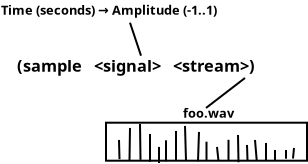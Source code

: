 <?xml version="1.0" encoding="UTF-8"?>
<dia:diagram xmlns:dia="http://www.lysator.liu.se/~alla/dia/">
  <dia:layer name="Background" visible="true" active="true">
    <dia:object type="Standard - Text" version="1" id="O0">
      <dia:attribute name="obj_pos">
        <dia:point val="2.55,7.8"/>
      </dia:attribute>
      <dia:attribute name="obj_bb">
        <dia:rectangle val="2.55,7.04;17.065,7.992"/>
      </dia:attribute>
      <dia:attribute name="text">
        <dia:composite type="text">
          <dia:attribute name="string">
            <dia:string>#(sample   &lt;signal&gt;   &lt;stream&gt;)#</dia:string>
          </dia:attribute>
          <dia:attribute name="font">
            <dia:font family="sans" style="80" name="Helvetica-Bold"/>
          </dia:attribute>
          <dia:attribute name="height">
            <dia:real val="1.022"/>
          </dia:attribute>
          <dia:attribute name="pos">
            <dia:point val="2.55,7.8"/>
          </dia:attribute>
          <dia:attribute name="color">
            <dia:color val="#000000"/>
          </dia:attribute>
          <dia:attribute name="alignment">
            <dia:enum val="0"/>
          </dia:attribute>
        </dia:composite>
      </dia:attribute>
      <dia:attribute name="valign">
        <dia:enum val="3"/>
      </dia:attribute>
    </dia:object>
    <dia:object type="Standard - Text" version="1" id="O1">
      <dia:attribute name="obj_pos">
        <dia:point val="6.9,7.65"/>
      </dia:attribute>
      <dia:attribute name="obj_bb">
        <dia:rectangle val="6.9,7.055;6.9,7.8"/>
      </dia:attribute>
      <dia:attribute name="text">
        <dia:composite type="text">
          <dia:attribute name="string">
            <dia:string>##</dia:string>
          </dia:attribute>
          <dia:attribute name="font">
            <dia:font family="sans" style="80" name="Helvetica-Bold"/>
          </dia:attribute>
          <dia:attribute name="height">
            <dia:real val="0.8"/>
          </dia:attribute>
          <dia:attribute name="pos">
            <dia:point val="6.9,7.65"/>
          </dia:attribute>
          <dia:attribute name="color">
            <dia:color val="#000000"/>
          </dia:attribute>
          <dia:attribute name="alignment">
            <dia:enum val="0"/>
          </dia:attribute>
        </dia:composite>
      </dia:attribute>
      <dia:attribute name="valign">
        <dia:enum val="3"/>
      </dia:attribute>
    </dia:object>
    <dia:object type="Standard - Line" version="0" id="O2">
      <dia:attribute name="obj_pos">
        <dia:point val="8.75,7"/>
      </dia:attribute>
      <dia:attribute name="obj_bb">
        <dia:rectangle val="8.137,5.287;8.813,7.063"/>
      </dia:attribute>
      <dia:attribute name="conn_endpoints">
        <dia:point val="8.75,7"/>
        <dia:point val="8.2,5.35"/>
      </dia:attribute>
      <dia:attribute name="numcp">
        <dia:int val="1"/>
      </dia:attribute>
      <dia:attribute name="line_width">
        <dia:real val="0.1"/>
      </dia:attribute>
    </dia:object>
    <dia:object type="Standard - Text" version="1" id="O3">
      <dia:attribute name="obj_pos">
        <dia:point val="1.75,4.95"/>
      </dia:attribute>
      <dia:attribute name="obj_bb">
        <dia:rectangle val="1.75,4.355;14.387,5.1"/>
      </dia:attribute>
      <dia:attribute name="text">
        <dia:composite type="text">
          <dia:attribute name="string">
            <dia:string>#Time (seconds) → Amplitude (-1..1)#</dia:string>
          </dia:attribute>
          <dia:attribute name="font">
            <dia:font family="sans" style="80" name="Helvetica-Bold"/>
          </dia:attribute>
          <dia:attribute name="height">
            <dia:real val="0.8"/>
          </dia:attribute>
          <dia:attribute name="pos">
            <dia:point val="1.75,4.95"/>
          </dia:attribute>
          <dia:attribute name="color">
            <dia:color val="#000000"/>
          </dia:attribute>
          <dia:attribute name="alignment">
            <dia:enum val="0"/>
          </dia:attribute>
        </dia:composite>
      </dia:attribute>
      <dia:attribute name="valign">
        <dia:enum val="3"/>
      </dia:attribute>
    </dia:object>
    <dia:object type="Standard - Text" version="1" id="O4">
      <dia:attribute name="obj_pos">
        <dia:point val="10.85,10.1"/>
      </dia:attribute>
      <dia:attribute name="obj_bb">
        <dia:rectangle val="10.85,9.505;13.693,10.25"/>
      </dia:attribute>
      <dia:attribute name="text">
        <dia:composite type="text">
          <dia:attribute name="string">
            <dia:string>#foo.wav#</dia:string>
          </dia:attribute>
          <dia:attribute name="font">
            <dia:font family="sans" style="80" name="Helvetica-Bold"/>
          </dia:attribute>
          <dia:attribute name="height">
            <dia:real val="0.8"/>
          </dia:attribute>
          <dia:attribute name="pos">
            <dia:point val="10.85,10.1"/>
          </dia:attribute>
          <dia:attribute name="color">
            <dia:color val="#000000"/>
          </dia:attribute>
          <dia:attribute name="alignment">
            <dia:enum val="0"/>
          </dia:attribute>
        </dia:composite>
      </dia:attribute>
      <dia:attribute name="valign">
        <dia:enum val="3"/>
      </dia:attribute>
    </dia:object>
    <dia:object type="Flowchart - Box" version="0" id="O5">
      <dia:attribute name="obj_pos">
        <dia:point val="7,10.35"/>
      </dia:attribute>
      <dia:attribute name="obj_bb">
        <dia:rectangle val="6.95,10.3;17.1,12.3"/>
      </dia:attribute>
      <dia:attribute name="elem_corner">
        <dia:point val="7,10.35"/>
      </dia:attribute>
      <dia:attribute name="elem_width">
        <dia:real val="10.05"/>
      </dia:attribute>
      <dia:attribute name="elem_height">
        <dia:real val="1.9"/>
      </dia:attribute>
      <dia:attribute name="border_width">
        <dia:real val="0.1"/>
      </dia:attribute>
      <dia:attribute name="show_background">
        <dia:boolean val="true"/>
      </dia:attribute>
      <dia:attribute name="padding">
        <dia:real val="0.5"/>
      </dia:attribute>
      <dia:attribute name="text">
        <dia:composite type="text">
          <dia:attribute name="string">
            <dia:string>##</dia:string>
          </dia:attribute>
          <dia:attribute name="font">
            <dia:font family="sans" style="0" name="Helvetica"/>
          </dia:attribute>
          <dia:attribute name="height">
            <dia:real val="0.8"/>
          </dia:attribute>
          <dia:attribute name="pos">
            <dia:point val="12.025,11.495"/>
          </dia:attribute>
          <dia:attribute name="color">
            <dia:color val="#000000"/>
          </dia:attribute>
          <dia:attribute name="alignment">
            <dia:enum val="1"/>
          </dia:attribute>
        </dia:composite>
      </dia:attribute>
    </dia:object>
    <dia:object type="Standard - Line" version="0" id="O6">
      <dia:attribute name="obj_pos">
        <dia:point val="10.5,10.762"/>
      </dia:attribute>
      <dia:attribute name="obj_bb">
        <dia:rectangle val="10.45,10.713;10.55,12.3"/>
      </dia:attribute>
      <dia:attribute name="conn_endpoints">
        <dia:point val="10.5,10.762"/>
        <dia:point val="10.5,12.25"/>
      </dia:attribute>
      <dia:attribute name="numcp">
        <dia:int val="1"/>
      </dia:attribute>
      <dia:attribute name="line_width">
        <dia:real val="0.1"/>
      </dia:attribute>
    </dia:object>
    <dia:object type="Standard - Line" version="0" id="O7">
      <dia:attribute name="obj_pos">
        <dia:point val="11.65,10.812"/>
      </dia:attribute>
      <dia:attribute name="obj_bb">
        <dia:rectangle val="11.548,10.761;11.702,12.332"/>
      </dia:attribute>
      <dia:attribute name="conn_endpoints">
        <dia:point val="11.65,10.812"/>
        <dia:point val="11.6,12.28"/>
      </dia:attribute>
      <dia:attribute name="numcp">
        <dia:int val="1"/>
      </dia:attribute>
      <dia:attribute name="line_width">
        <dia:real val="0.1"/>
      </dia:attribute>
    </dia:object>
    <dia:object type="Standard - Line" version="0" id="O8">
      <dia:attribute name="obj_pos">
        <dia:point val="10.95,10.512"/>
      </dia:attribute>
      <dia:attribute name="obj_bb">
        <dia:rectangle val="10.899,10.461;11.051,12.291"/>
      </dia:attribute>
      <dia:attribute name="conn_endpoints">
        <dia:point val="10.95,10.512"/>
        <dia:point val="11,12.24"/>
      </dia:attribute>
      <dia:attribute name="numcp">
        <dia:int val="1"/>
      </dia:attribute>
      <dia:attribute name="line_width">
        <dia:real val="0.1"/>
      </dia:attribute>
    </dia:object>
    <dia:object type="Standard - Line" version="0" id="O9">
      <dia:attribute name="obj_pos">
        <dia:point val="12.025,11.3"/>
      </dia:attribute>
      <dia:attribute name="obj_bb">
        <dia:rectangle val="11.975,11.25;12.075,12.3"/>
      </dia:attribute>
      <dia:attribute name="conn_endpoints">
        <dia:point val="12.025,11.3"/>
        <dia:point val="12.025,12.25"/>
      </dia:attribute>
      <dia:attribute name="numcp">
        <dia:int val="1"/>
      </dia:attribute>
      <dia:attribute name="line_width">
        <dia:real val="0.1"/>
      </dia:attribute>
      <dia:connections>
        <dia:connection handle="0" to="O5" connection="16"/>
        <dia:connection handle="1" to="O5" connection="13"/>
      </dia:connections>
    </dia:object>
    <dia:object type="Standard - Line" version="0" id="O10">
      <dia:attribute name="obj_pos">
        <dia:point val="13.125,11.205"/>
      </dia:attribute>
      <dia:attribute name="obj_bb">
        <dia:rectangle val="13.075,11.155;13.175,12.305"/>
      </dia:attribute>
      <dia:attribute name="conn_endpoints">
        <dia:point val="13.125,11.205"/>
        <dia:point val="13.125,12.255"/>
      </dia:attribute>
      <dia:attribute name="numcp">
        <dia:int val="1"/>
      </dia:attribute>
      <dia:attribute name="line_width">
        <dia:real val="0.1"/>
      </dia:attribute>
    </dia:object>
    <dia:object type="Standard - Line" version="0" id="O11">
      <dia:attribute name="obj_pos">
        <dia:point val="12.55,11.562"/>
      </dia:attribute>
      <dia:attribute name="obj_bb">
        <dia:rectangle val="12.495,11.508;12.68,12.32"/>
      </dia:attribute>
      <dia:attribute name="conn_endpoints">
        <dia:point val="12.55,11.562"/>
        <dia:point val="12.625,12.265"/>
      </dia:attribute>
      <dia:attribute name="numcp">
        <dia:int val="1"/>
      </dia:attribute>
      <dia:attribute name="line_width">
        <dia:real val="0.1"/>
      </dia:attribute>
    </dia:object>
    <dia:object type="Standard - Line" version="0" id="O12">
      <dia:attribute name="obj_pos">
        <dia:point val="7.65,11.213"/>
      </dia:attribute>
      <dia:attribute name="obj_bb">
        <dia:rectangle val="7.599,11.161;7.726,12.226"/>
      </dia:attribute>
      <dia:attribute name="conn_endpoints">
        <dia:point val="7.65,11.213"/>
        <dia:point val="7.675,12.175"/>
      </dia:attribute>
      <dia:attribute name="numcp">
        <dia:int val="1"/>
      </dia:attribute>
      <dia:attribute name="line_width">
        <dia:real val="0.1"/>
      </dia:attribute>
    </dia:object>
    <dia:object type="Standard - Line" version="0" id="O13">
      <dia:attribute name="obj_pos">
        <dia:point val="8.7,10.412"/>
      </dia:attribute>
      <dia:attribute name="obj_bb">
        <dia:rectangle val="8.649,10.362;8.776,12.256"/>
      </dia:attribute>
      <dia:attribute name="conn_endpoints">
        <dia:point val="8.7,10.412"/>
        <dia:point val="8.725,12.205"/>
      </dia:attribute>
      <dia:attribute name="numcp">
        <dia:int val="1"/>
      </dia:attribute>
      <dia:attribute name="line_width">
        <dia:real val="0.1"/>
      </dia:attribute>
    </dia:object>
    <dia:object type="Standard - Line" version="0" id="O14">
      <dia:attribute name="obj_pos">
        <dia:point val="8.2,10.613"/>
      </dia:attribute>
      <dia:attribute name="obj_bb">
        <dia:rectangle val="8.124,10.562;8.251,12.266"/>
      </dia:attribute>
      <dia:attribute name="conn_endpoints">
        <dia:point val="8.2,10.613"/>
        <dia:point val="8.175,12.215"/>
      </dia:attribute>
      <dia:attribute name="numcp">
        <dia:int val="1"/>
      </dia:attribute>
      <dia:attribute name="line_width">
        <dia:real val="0.1"/>
      </dia:attribute>
    </dia:object>
    <dia:object type="Standard - Line" version="0" id="O15">
      <dia:attribute name="obj_pos">
        <dia:point val="9.2,10.912"/>
      </dia:attribute>
      <dia:attribute name="obj_bb">
        <dia:rectangle val="9.15,10.863;9.25,12.35"/>
      </dia:attribute>
      <dia:attribute name="conn_endpoints">
        <dia:point val="9.2,10.912"/>
        <dia:point val="9.2,12.3"/>
      </dia:attribute>
      <dia:attribute name="numcp">
        <dia:int val="1"/>
      </dia:attribute>
      <dia:attribute name="line_width">
        <dia:real val="0.1"/>
      </dia:attribute>
    </dia:object>
    <dia:object type="Standard - Line" version="0" id="O16">
      <dia:attribute name="obj_pos">
        <dia:point val="10,11.23"/>
      </dia:attribute>
      <dia:attribute name="obj_bb">
        <dia:rectangle val="9.95,11.18;10.05,12.33"/>
      </dia:attribute>
      <dia:attribute name="conn_endpoints">
        <dia:point val="10,11.23"/>
        <dia:point val="10,12.28"/>
      </dia:attribute>
      <dia:attribute name="numcp">
        <dia:int val="1"/>
      </dia:attribute>
      <dia:attribute name="line_width">
        <dia:real val="0.1"/>
      </dia:attribute>
    </dia:object>
    <dia:object type="Standard - Line" version="0" id="O17">
      <dia:attribute name="obj_pos">
        <dia:point val="9.65,11.562"/>
      </dia:attribute>
      <dia:attribute name="obj_bb">
        <dia:rectangle val="9.6,11.512;9.7,12.412"/>
      </dia:attribute>
      <dia:attribute name="conn_endpoints">
        <dia:point val="9.65,11.562"/>
        <dia:point val="9.65,12.363"/>
      </dia:attribute>
      <dia:attribute name="numcp">
        <dia:int val="1"/>
      </dia:attribute>
      <dia:attribute name="line_width">
        <dia:real val="0.1"/>
      </dia:attribute>
    </dia:object>
    <dia:object type="Standard - Line" version="0" id="O18">
      <dia:attribute name="obj_pos">
        <dia:point val="16,11.713"/>
      </dia:attribute>
      <dia:attribute name="obj_bb">
        <dia:rectangle val="15.95,11.662;16.05,12.2"/>
      </dia:attribute>
      <dia:attribute name="conn_endpoints">
        <dia:point val="16,11.713"/>
        <dia:point val="16,12.15"/>
      </dia:attribute>
      <dia:attribute name="numcp">
        <dia:int val="1"/>
      </dia:attribute>
      <dia:attribute name="line_width">
        <dia:real val="0.1"/>
      </dia:attribute>
    </dia:object>
    <dia:object type="Standard - Line" version="0" id="O19">
      <dia:attribute name="obj_pos">
        <dia:point val="16.4,11.613"/>
      </dia:attribute>
      <dia:attribute name="obj_bb">
        <dia:rectangle val="16.296,11.558;16.454,12.194"/>
      </dia:attribute>
      <dia:attribute name="conn_endpoints">
        <dia:point val="16.4,11.613"/>
        <dia:point val="16.35,12.14"/>
      </dia:attribute>
      <dia:attribute name="numcp">
        <dia:int val="1"/>
      </dia:attribute>
      <dia:attribute name="line_width">
        <dia:real val="0.1"/>
      </dia:attribute>
    </dia:object>
    <dia:object type="Standard - Line" version="0" id="O20">
      <dia:attribute name="obj_pos">
        <dia:point val="13.6,10.963"/>
      </dia:attribute>
      <dia:attribute name="obj_bb">
        <dia:rectangle val="13.549,10.912;13.676,12.376"/>
      </dia:attribute>
      <dia:attribute name="conn_endpoints">
        <dia:point val="13.6,10.963"/>
        <dia:point val="13.625,12.325"/>
      </dia:attribute>
      <dia:attribute name="numcp">
        <dia:int val="1"/>
      </dia:attribute>
      <dia:attribute name="line_width">
        <dia:real val="0.1"/>
      </dia:attribute>
    </dia:object>
    <dia:object type="Standard - Line" version="0" id="O21">
      <dia:attribute name="obj_pos">
        <dia:point val="7,11.3"/>
      </dia:attribute>
      <dia:attribute name="obj_bb">
        <dia:rectangle val="6.95,11.25;7.05,12.3"/>
      </dia:attribute>
      <dia:attribute name="conn_endpoints">
        <dia:point val="7,11.3"/>
        <dia:point val="7,12.25"/>
      </dia:attribute>
      <dia:attribute name="numcp">
        <dia:int val="1"/>
      </dia:attribute>
      <dia:attribute name="line_width">
        <dia:real val="0.1"/>
      </dia:attribute>
      <dia:connections>
        <dia:connection handle="0" to="O5" connection="7"/>
        <dia:connection handle="1" to="O5" connection="11"/>
      </dia:connections>
    </dia:object>
    <dia:object type="Standard - Line" version="0" id="O22">
      <dia:attribute name="obj_pos">
        <dia:point val="14.05,11.463"/>
      </dia:attribute>
      <dia:attribute name="obj_bb">
        <dia:rectangle val="13.998,11.411;14.127,12.267"/>
      </dia:attribute>
      <dia:attribute name="conn_endpoints">
        <dia:point val="14.05,11.463"/>
        <dia:point val="14.075,12.215"/>
      </dia:attribute>
      <dia:attribute name="numcp">
        <dia:int val="1"/>
      </dia:attribute>
      <dia:attribute name="line_width">
        <dia:real val="0.1"/>
      </dia:attribute>
    </dia:object>
    <dia:object type="Standard - Line" version="0" id="O23">
      <dia:attribute name="obj_pos">
        <dia:point val="14.45,11.213"/>
      </dia:attribute>
      <dia:attribute name="obj_bb">
        <dia:rectangle val="14.396,11.159;14.591,12.304"/>
      </dia:attribute>
      <dia:attribute name="conn_endpoints">
        <dia:point val="14.45,11.213"/>
        <dia:point val="14.537,12.25"/>
      </dia:attribute>
      <dia:attribute name="numcp">
        <dia:int val="1"/>
      </dia:attribute>
      <dia:attribute name="line_width">
        <dia:real val="0.1"/>
      </dia:attribute>
      <dia:connections>
        <dia:connection handle="1" to="O5" connection="14"/>
      </dia:connections>
    </dia:object>
    <dia:object type="Standard - Line" version="0" id="O24">
      <dia:attribute name="obj_pos">
        <dia:point val="15.45,11.713"/>
      </dia:attribute>
      <dia:attribute name="obj_bb">
        <dia:rectangle val="15.4,11.662;15.5,12.28"/>
      </dia:attribute>
      <dia:attribute name="conn_endpoints">
        <dia:point val="15.45,11.713"/>
        <dia:point val="15.45,12.23"/>
      </dia:attribute>
      <dia:attribute name="numcp">
        <dia:int val="1"/>
      </dia:attribute>
      <dia:attribute name="line_width">
        <dia:real val="0.1"/>
      </dia:attribute>
    </dia:object>
    <dia:object type="Standard - Line" version="0" id="O25">
      <dia:attribute name="obj_pos">
        <dia:point val="15,11.363"/>
      </dia:attribute>
      <dia:attribute name="obj_bb">
        <dia:rectangle val="14.95,11.312;15.05,12.29"/>
      </dia:attribute>
      <dia:attribute name="conn_endpoints">
        <dia:point val="15,11.363"/>
        <dia:point val="15,12.24"/>
      </dia:attribute>
      <dia:attribute name="numcp">
        <dia:int val="1"/>
      </dia:attribute>
      <dia:attribute name="line_width">
        <dia:real val="0.1"/>
      </dia:attribute>
    </dia:object>
    <dia:object type="Standard - Line" version="0" id="O26">
      <dia:attribute name="obj_pos">
        <dia:point val="13.95,8.113"/>
      </dia:attribute>
      <dia:attribute name="obj_bb">
        <dia:rectangle val="11.93,8.042;14.02,9.683"/>
      </dia:attribute>
      <dia:attribute name="conn_endpoints">
        <dia:point val="13.95,8.113"/>
        <dia:point val="12,9.613"/>
      </dia:attribute>
      <dia:attribute name="numcp">
        <dia:int val="1"/>
      </dia:attribute>
      <dia:attribute name="line_width">
        <dia:real val="0.1"/>
      </dia:attribute>
    </dia:object>
  </dia:layer>
</dia:diagram>

